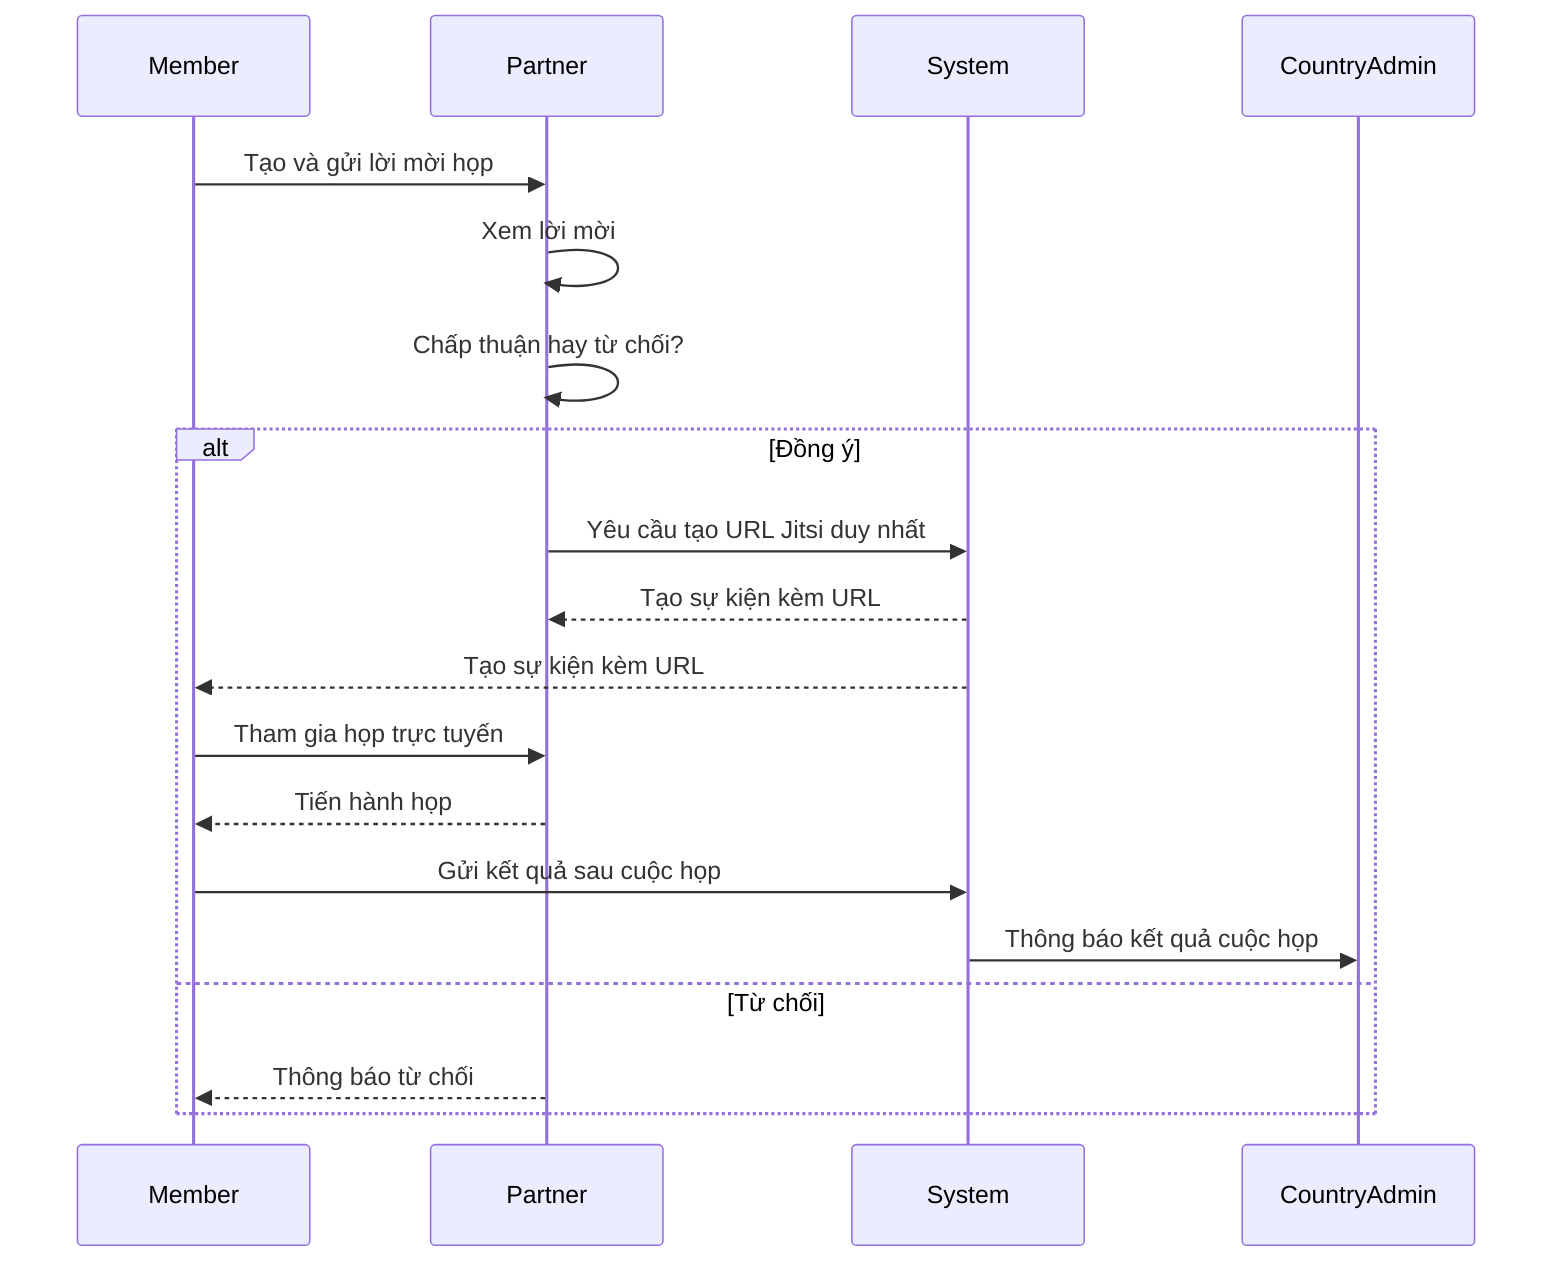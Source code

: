 sequenceDiagram
    participant Member
    participant Partner
    participant System
    participant CountryAdmin

    Member->>Partner: Tạo và gửi lời mời họp
    Partner->>Partner: Xem lời mời
    Partner->>Partner: Chấp thuận hay từ chối?
    alt Đồng ý
        Partner->>System: Yêu cầu tạo URL Jitsi duy nhất
        System-->>Partner: Tạo sự kiện kèm URL
        System-->>Member: Tạo sự kiện kèm URL
        Member->>Partner: Tham gia họp trực tuyến
        Partner-->>Member: Tiến hành họp
        Member->>System: Gửi kết quả sau cuộc họp
        System->>CountryAdmin: Thông báo kết quả cuộc họp
    else Từ chối
        Partner-->>Member: Thông báo từ chối
    end